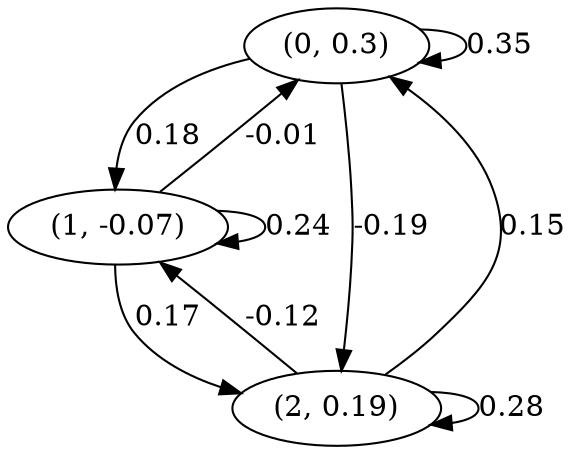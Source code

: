 digraph {
    0 [ label = "(0, 0.3)" ]
    1 [ label = "(1, -0.07)" ]
    2 [ label = "(2, 0.19)" ]
    0 -> 0 [ label = "0.35" ]
    1 -> 1 [ label = "0.24" ]
    2 -> 2 [ label = "0.28" ]
    1 -> 0 [ label = "-0.01" ]
    2 -> 0 [ label = "0.15" ]
    0 -> 1 [ label = "0.18" ]
    2 -> 1 [ label = "-0.12" ]
    0 -> 2 [ label = "-0.19" ]
    1 -> 2 [ label = "0.17" ]
}

